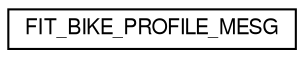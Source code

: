 digraph "Graphical Class Hierarchy"
{
  edge [fontname="FreeSans",fontsize="10",labelfontname="FreeSans",labelfontsize="10"];
  node [fontname="FreeSans",fontsize="10",shape=record];
  rankdir="LR";
  Node1 [label="FIT_BIKE_PROFILE_MESG",height=0.2,width=0.4,color="black", fillcolor="white", style="filled",URL="$struct_f_i_t___b_i_k_e___p_r_o_f_i_l_e___m_e_s_g.html"];
}
